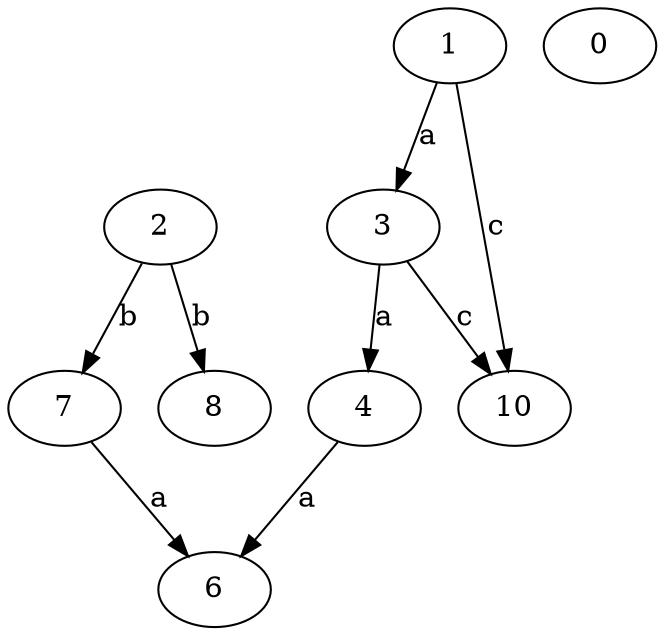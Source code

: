 strict digraph  {
3;
4;
0;
6;
7;
1;
8;
10;
2;
3 -> 4  [label=a];
3 -> 10  [label=c];
4 -> 6  [label=a];
7 -> 6  [label=a];
1 -> 3  [label=a];
1 -> 10  [label=c];
2 -> 7  [label=b];
2 -> 8  [label=b];
}
